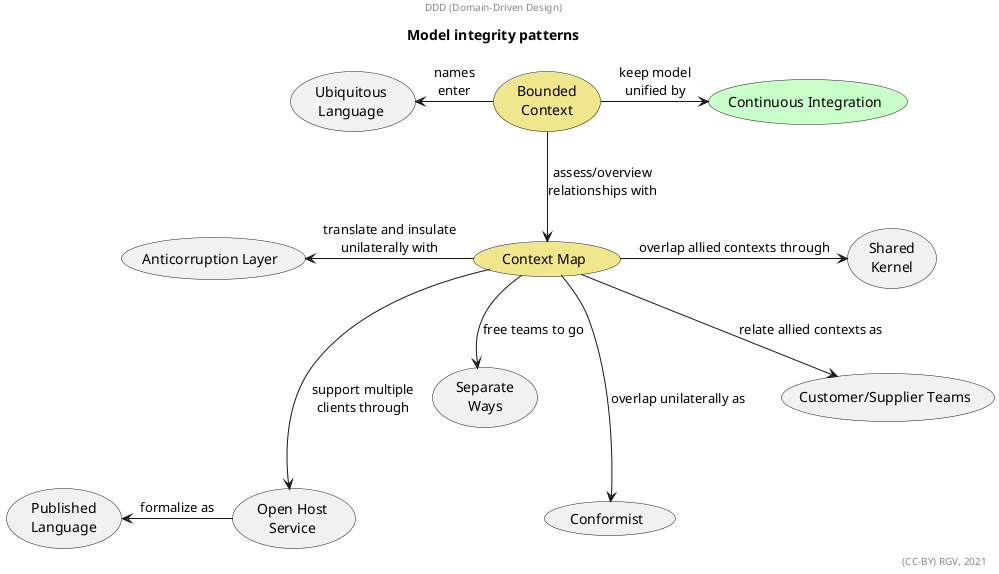 @startuml
'https://plantuml.com/class-diagram
center header DDD (Domain-Driven Design)
title Model integrity patterns
allowmixing
'''''''''''''

usecase "Bounded\nContext" as BC #khaki

    usecase "Ubiquitous\nLanguage" as UL
    
    usecase "Continuous Integration" as CI #technology
    
    usecase "Context Map" as CM #khaki
    
        usecase "Anticorruption Layer" as AL
        
        usecase "Separate\nWays" as SW
        
        usecase "Open Host\nService" as OHS
        
            usecase "Published\nLanguage" as PL
        
        usecase Conformist
        
        usecase "Customer/Supplier Teams" as CST
        
        usecase "Shared\nKernel" as SK
    
'''''''''''''

BC -l-> UL : names\nenter
BC -r-> CI : keep model\nunified by
BC --> CM : assess/overview\nrelationships with
    CM -l-> AL : translate and insulate\nunilaterally with
    CM --> SW : free teams to go
    CM ---> OHS : support multiple\nclients through
        OHS -l-> PL : formalize as
    CM ---> Conformist : overlap unilaterally as
    CM --> CST : relate allied contexts as
    CM -r-> SK : overlap allied contexts through

'''''''''''''
right footer (CC-BY) RGV, 2021
@enduml